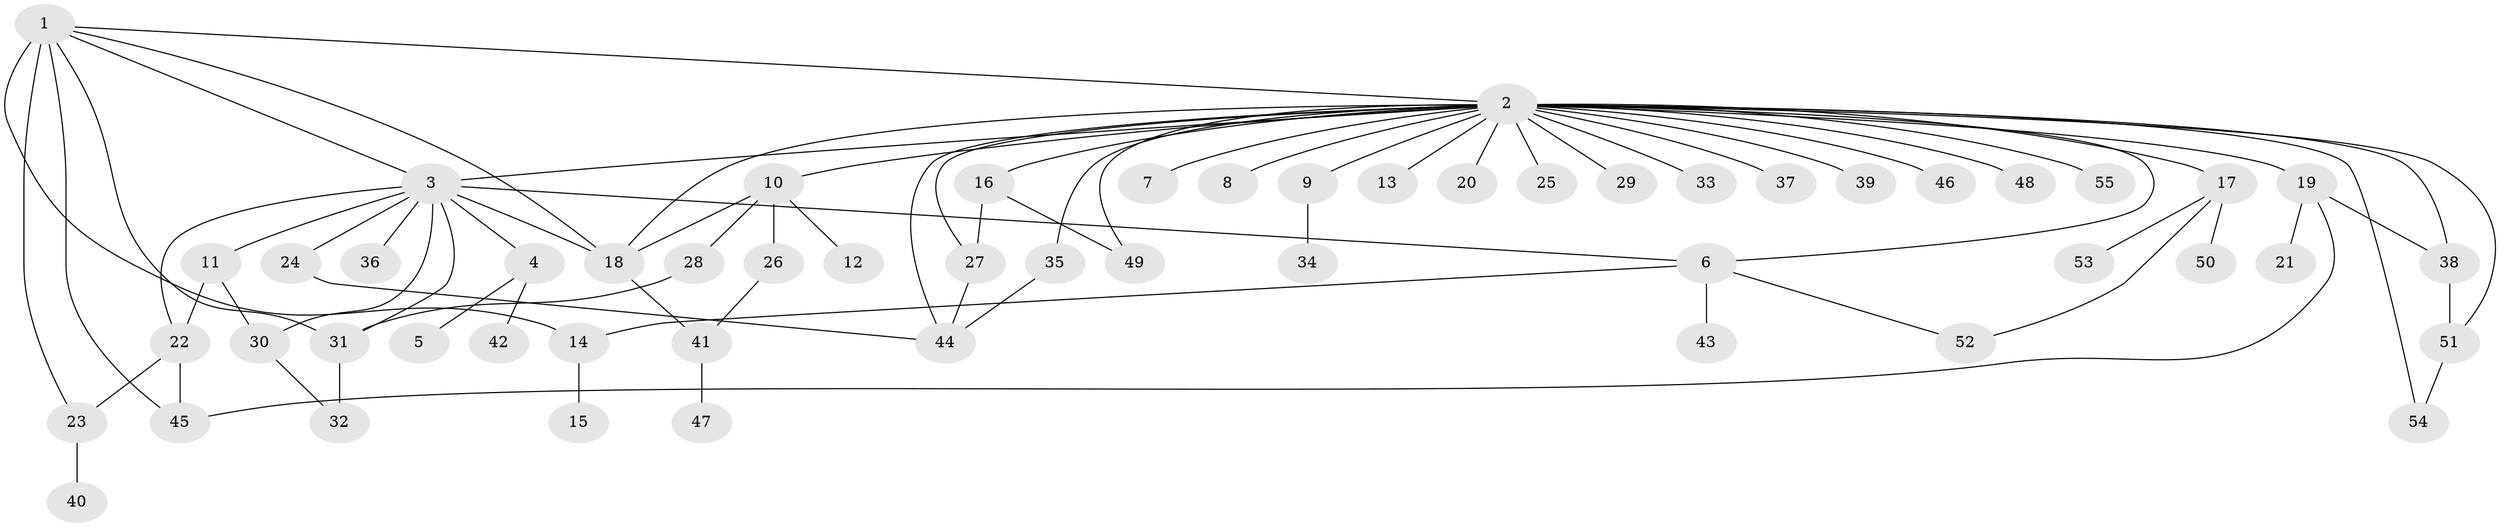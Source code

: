 // original degree distribution, {13: 0.009523809523809525, 30: 0.009523809523809525, 16: 0.009523809523809525, 4: 0.0761904761904762, 2: 0.2, 6: 0.0380952380952381, 1: 0.5333333333333333, 3: 0.09523809523809523, 5: 0.009523809523809525, 10: 0.009523809523809525, 8: 0.009523809523809525}
// Generated by graph-tools (version 1.1) at 2025/35/03/09/25 02:35:31]
// undirected, 55 vertices, 78 edges
graph export_dot {
graph [start="1"]
  node [color=gray90,style=filled];
  1;
  2;
  3;
  4;
  5;
  6;
  7;
  8;
  9;
  10;
  11;
  12;
  13;
  14;
  15;
  16;
  17;
  18;
  19;
  20;
  21;
  22;
  23;
  24;
  25;
  26;
  27;
  28;
  29;
  30;
  31;
  32;
  33;
  34;
  35;
  36;
  37;
  38;
  39;
  40;
  41;
  42;
  43;
  44;
  45;
  46;
  47;
  48;
  49;
  50;
  51;
  52;
  53;
  54;
  55;
  1 -- 2 [weight=1.0];
  1 -- 3 [weight=1.0];
  1 -- 14 [weight=5.0];
  1 -- 18 [weight=2.0];
  1 -- 23 [weight=1.0];
  1 -- 31 [weight=1.0];
  1 -- 45 [weight=1.0];
  2 -- 3 [weight=1.0];
  2 -- 6 [weight=1.0];
  2 -- 7 [weight=1.0];
  2 -- 8 [weight=1.0];
  2 -- 9 [weight=1.0];
  2 -- 10 [weight=1.0];
  2 -- 13 [weight=1.0];
  2 -- 16 [weight=1.0];
  2 -- 17 [weight=1.0];
  2 -- 18 [weight=1.0];
  2 -- 19 [weight=1.0];
  2 -- 20 [weight=1.0];
  2 -- 25 [weight=1.0];
  2 -- 27 [weight=1.0];
  2 -- 29 [weight=1.0];
  2 -- 33 [weight=1.0];
  2 -- 35 [weight=1.0];
  2 -- 37 [weight=1.0];
  2 -- 38 [weight=1.0];
  2 -- 39 [weight=1.0];
  2 -- 44 [weight=1.0];
  2 -- 46 [weight=1.0];
  2 -- 48 [weight=1.0];
  2 -- 49 [weight=1.0];
  2 -- 51 [weight=1.0];
  2 -- 54 [weight=1.0];
  2 -- 55 [weight=1.0];
  3 -- 4 [weight=1.0];
  3 -- 6 [weight=1.0];
  3 -- 11 [weight=1.0];
  3 -- 18 [weight=2.0];
  3 -- 22 [weight=1.0];
  3 -- 24 [weight=2.0];
  3 -- 30 [weight=1.0];
  3 -- 31 [weight=1.0];
  3 -- 36 [weight=1.0];
  4 -- 5 [weight=1.0];
  4 -- 42 [weight=1.0];
  6 -- 14 [weight=1.0];
  6 -- 43 [weight=1.0];
  6 -- 52 [weight=1.0];
  9 -- 34 [weight=1.0];
  10 -- 12 [weight=1.0];
  10 -- 18 [weight=1.0];
  10 -- 26 [weight=1.0];
  10 -- 28 [weight=1.0];
  11 -- 22 [weight=3.0];
  11 -- 30 [weight=1.0];
  14 -- 15 [weight=1.0];
  16 -- 27 [weight=1.0];
  16 -- 49 [weight=1.0];
  17 -- 50 [weight=1.0];
  17 -- 52 [weight=1.0];
  17 -- 53 [weight=1.0];
  18 -- 41 [weight=1.0];
  19 -- 21 [weight=4.0];
  19 -- 38 [weight=1.0];
  19 -- 45 [weight=1.0];
  22 -- 23 [weight=1.0];
  22 -- 45 [weight=1.0];
  23 -- 40 [weight=1.0];
  24 -- 44 [weight=1.0];
  26 -- 41 [weight=1.0];
  27 -- 44 [weight=1.0];
  28 -- 31 [weight=1.0];
  30 -- 32 [weight=1.0];
  31 -- 32 [weight=2.0];
  35 -- 44 [weight=1.0];
  38 -- 51 [weight=1.0];
  41 -- 47 [weight=1.0];
  51 -- 54 [weight=1.0];
}
